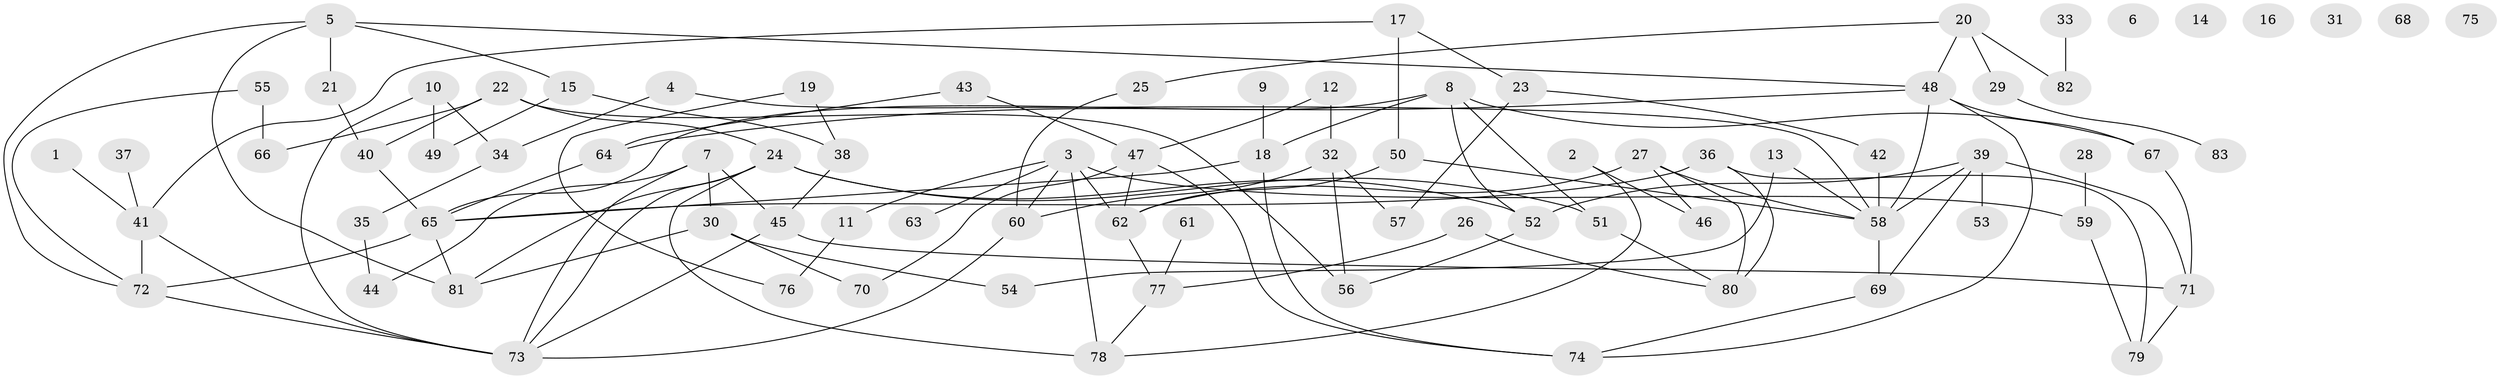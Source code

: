 // Generated by graph-tools (version 1.1) at 2025/33/03/09/25 02:33:49]
// undirected, 83 vertices, 121 edges
graph export_dot {
graph [start="1"]
  node [color=gray90,style=filled];
  1;
  2;
  3;
  4;
  5;
  6;
  7;
  8;
  9;
  10;
  11;
  12;
  13;
  14;
  15;
  16;
  17;
  18;
  19;
  20;
  21;
  22;
  23;
  24;
  25;
  26;
  27;
  28;
  29;
  30;
  31;
  32;
  33;
  34;
  35;
  36;
  37;
  38;
  39;
  40;
  41;
  42;
  43;
  44;
  45;
  46;
  47;
  48;
  49;
  50;
  51;
  52;
  53;
  54;
  55;
  56;
  57;
  58;
  59;
  60;
  61;
  62;
  63;
  64;
  65;
  66;
  67;
  68;
  69;
  70;
  71;
  72;
  73;
  74;
  75;
  76;
  77;
  78;
  79;
  80;
  81;
  82;
  83;
  1 -- 41;
  2 -- 46;
  2 -- 78;
  3 -- 11;
  3 -- 59;
  3 -- 60;
  3 -- 62;
  3 -- 63;
  3 -- 78;
  4 -- 34;
  4 -- 58;
  5 -- 15;
  5 -- 21;
  5 -- 48;
  5 -- 72;
  5 -- 81;
  7 -- 30;
  7 -- 44;
  7 -- 45;
  7 -- 73;
  8 -- 18;
  8 -- 51;
  8 -- 52;
  8 -- 65;
  8 -- 67;
  9 -- 18;
  10 -- 34;
  10 -- 49;
  10 -- 73;
  11 -- 76;
  12 -- 32;
  12 -- 47;
  13 -- 54;
  13 -- 58;
  15 -- 38;
  15 -- 49;
  17 -- 23;
  17 -- 41;
  17 -- 50;
  18 -- 65;
  18 -- 74;
  19 -- 38;
  19 -- 76;
  20 -- 25;
  20 -- 29;
  20 -- 48;
  20 -- 82;
  21 -- 40;
  22 -- 24;
  22 -- 40;
  22 -- 56;
  22 -- 66;
  23 -- 42;
  23 -- 57;
  24 -- 51;
  24 -- 52;
  24 -- 73;
  24 -- 78;
  24 -- 81;
  25 -- 60;
  26 -- 77;
  26 -- 80;
  27 -- 46;
  27 -- 58;
  27 -- 62;
  27 -- 80;
  28 -- 59;
  29 -- 83;
  30 -- 54;
  30 -- 70;
  30 -- 81;
  32 -- 56;
  32 -- 57;
  32 -- 60;
  33 -- 82;
  34 -- 35;
  35 -- 44;
  36 -- 65;
  36 -- 79;
  36 -- 80;
  37 -- 41;
  38 -- 45;
  39 -- 52;
  39 -- 53;
  39 -- 58;
  39 -- 69;
  39 -- 71;
  40 -- 65;
  41 -- 72;
  41 -- 73;
  42 -- 58;
  43 -- 47;
  43 -- 64;
  45 -- 71;
  45 -- 73;
  47 -- 62;
  47 -- 70;
  47 -- 74;
  48 -- 58;
  48 -- 64;
  48 -- 67;
  48 -- 74;
  50 -- 58;
  50 -- 62;
  51 -- 80;
  52 -- 56;
  55 -- 66;
  55 -- 72;
  58 -- 69;
  59 -- 79;
  60 -- 73;
  61 -- 77;
  62 -- 77;
  64 -- 65;
  65 -- 72;
  65 -- 81;
  67 -- 71;
  69 -- 74;
  71 -- 79;
  72 -- 73;
  77 -- 78;
}
